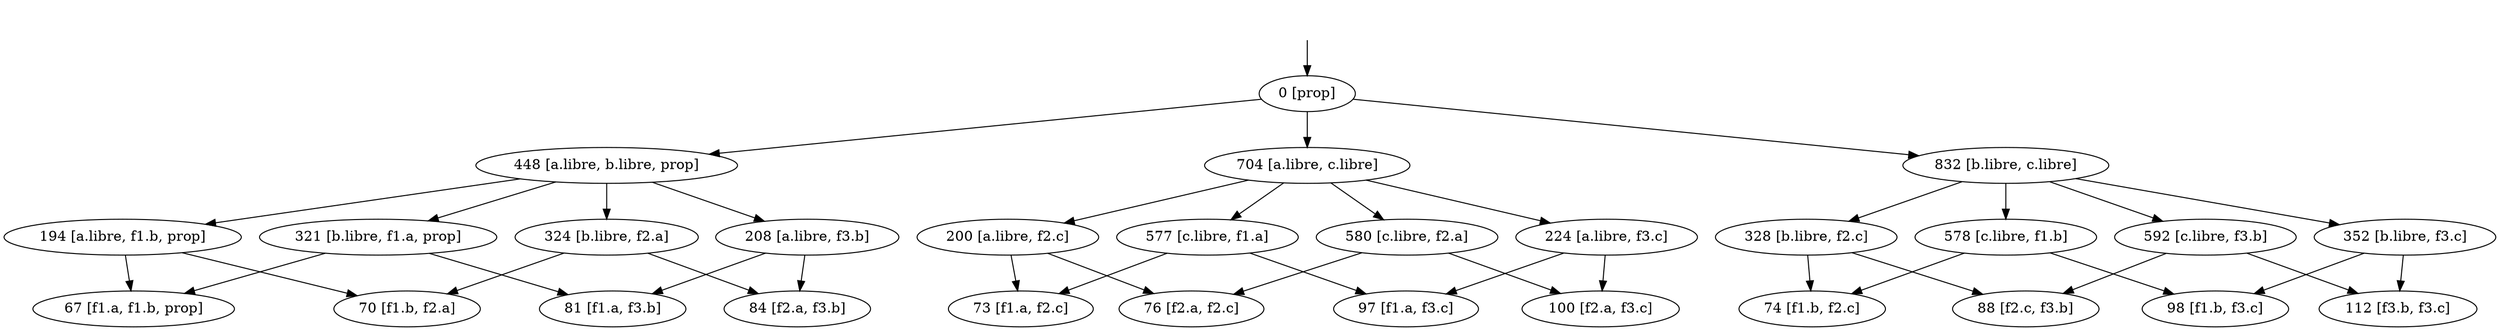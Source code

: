 digraph system {
_0[label="", shape=none ];
_0->0;
67 [label= "67 [f1.a, f1.b, prop]"];
73 [label= "73 [f1.a, f2.c]"];
81 [label= "81 [f1.a, f3.b]"];
97 [label= "97 [f1.a, f3.c]"];
321 [label= "321 [b.libre, f1.a, prop]"];
577 [label= "577 [c.libre, f1.a]"];
70 [label= "70 [f1.b, f2.a]"];
74 [label= "74 [f1.b, f2.c]"];
98 [label= "98 [f1.b, f3.c]"];
194 [label= "194 [a.libre, f1.b, prop]"];
578 [label= "578 [c.libre, f1.b]"];
76 [label= "76 [f2.a, f2.c]"];
84 [label= "84 [f2.a, f3.b]"];
100 [label= "100 [f2.a, f3.c]"];
324 [label= "324 [b.libre, f2.a]"];
580 [label= "580 [c.libre, f2.a]"];
88 [label= "88 [f2.c, f3.b]"];
200 [label= "200 [a.libre, f2.c]"];
328 [label= "328 [b.libre, f2.c]"];
112 [label= "112 [f3.b, f3.c]"];
208 [label= "208 [a.libre, f3.b]"];
592 [label= "592 [c.libre, f3.b]"];
224 [label= "224 [a.libre, f3.c]"];
352 [label= "352 [b.libre, f3.c]"];
448 [label= "448 [a.libre, b.libre, prop]"];
704 [label= "704 [a.libre, c.libre]"];
832 [label= "832 [b.libre, c.libre]"];
0 [label= "0 [prop]"];
321->67 [label= ""];
577->73 [label= ""];
321->81 [label= ""];
577->97 [label= ""];
194->67 [label= ""];
200->73 [label= ""];
208->81 [label= ""];
224->97 [label= ""];
448->321 [label= ""];
704->577 [label= ""];
194->70 [label= ""];
578->74 [label= ""];
578->98 [label= ""];
324->70 [label= ""];
328->74 [label= ""];
352->98 [label= ""];
448->194 [label= ""];
832->578 [label= ""];
580->76 [label= ""];
324->84 [label= ""];
580->100 [label= ""];
200->76 [label= ""];
208->84 [label= ""];
224->100 [label= ""];
448->324 [label= ""];
704->580 [label= ""];
328->88 [label= ""];
592->88 [label= ""];
704->200 [label= ""];
832->328 [label= ""];
592->112 [label= ""];
352->112 [label= ""];
448->208 [label= ""];
832->592 [label= ""];
704->224 [label= ""];
832->352 [label= ""];
0->448 [label= ""];
0->704 [label= ""];
0->832 [label= ""];
}
